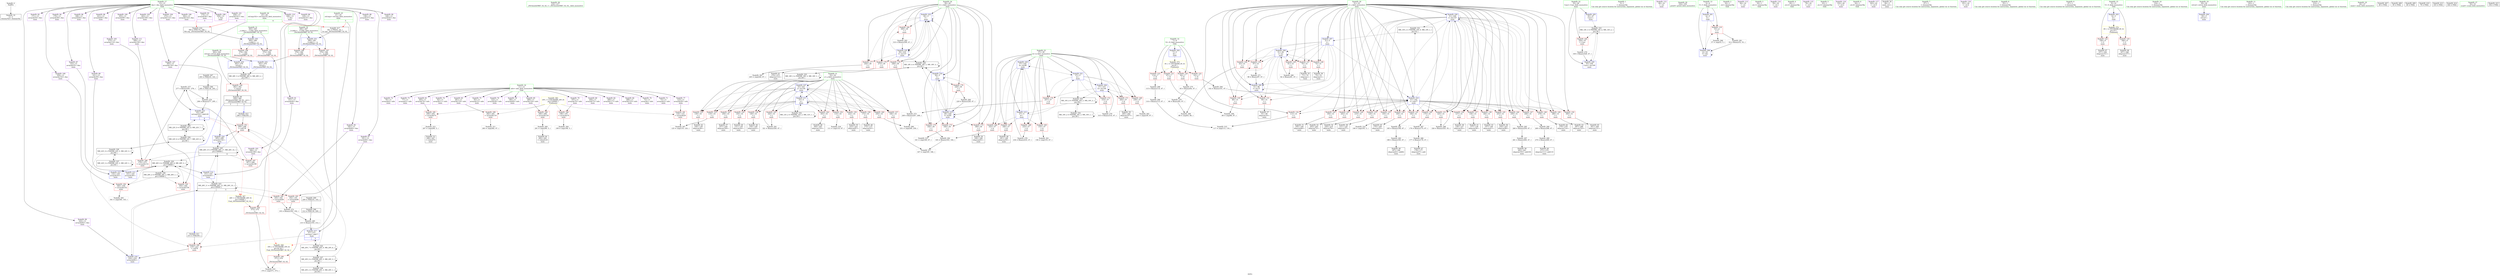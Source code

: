 digraph "SVFG" {
	label="SVFG";

	Node0x55b541e71260 [shape=record,color=grey,label="{NodeID: 0\nNullPtr}"];
	Node0x55b541e71260 -> Node0x55b541e76960[style=solid];
	Node0x55b541eaba50 [shape=record,color=grey,label="{NodeID: 277\n277 = Binary(267, 276, )\n}"];
	Node0x55b541eaba50 -> Node0x55b541eaafd0[style=solid];
	Node0x55b541e9de00 [shape=record,color=red,label="{NodeID: 194\n382\<--362\n\<--retval\n_ZSt3minIxERKT_S2_S2_\n}"];
	Node0x55b541e9de00 -> Node0x55b541e9c670[style=solid];
	Node0x55b541e9b170 [shape=record,color=purple,label="{NodeID: 111\n349\<--13\narrayidx158\<--Ans\nmain\n}"];
	Node0x55b541e9b170 -> Node0x55b541e9dd30[style=solid];
	Node0x55b541e764f0 [shape=record,color=green,label="{NodeID: 28\n216\<--217\n_ZSt3minIxERKT_S2_S2_\<--_ZSt3minIxERKT_S2_S2__field_insensitive\n}"];
	Node0x55b541eae450 [shape=record,color=grey,label="{NodeID: 305\n341 = cmp(340, 143, )\n}"];
	Node0x55b541e9f520 [shape=record,color=blue,label="{NodeID: 222\n39\<--5\nl\<--\nmain\n}"];
	Node0x55b541e9f520 -> Node0x55b541ea2e50[style=dashed];
	Node0x55b541e9f520 -> Node0x55b541ea2f20[style=dashed];
	Node0x55b541e9f520 -> Node0x55b541ea2ff0[style=dashed];
	Node0x55b541e9f520 -> Node0x55b541ea30c0[style=dashed];
	Node0x55b541e9f520 -> Node0x55b541e9f520[style=dashed];
	Node0x55b541e9f520 -> Node0x55b541e9f790[style=dashed];
	Node0x55b541e9f520 -> Node0x55b541ebd000[style=dashed];
	Node0x55b541ea0f70 [shape=record,color=red,label="{NodeID: 139\n169\<--31\n\<--i\nmain\n}"];
	Node0x55b541ea0f70 -> Node0x55b541e9a2d0[style=solid];
	Node0x55b541e9bbe0 [shape=record,color=black,label="{NodeID: 56\n254\<--253\nidxprom98\<--\nmain\n}"];
	Node0x55b541ee2340 [shape=record,color=black,label="{NodeID: 416\n360 = PHI(174, 258, )\n0th arg _ZSt3minIxERKT_S2_S2_ }"];
	Node0x55b541ee2340 -> Node0x55b541e9fba0[style=solid];
	Node0x55b541ebf300 [shape=record,color=black,label="{NodeID: 333\nMR_14V_3 = PHI(MR_14V_4, MR_14V_2, )\npts\{36 \}\n}"];
	Node0x55b541ebf300 -> Node0x55b541ea23c0[style=dashed];
	Node0x55b541ebf300 -> Node0x55b541e9fad0[style=dashed];
	Node0x55b541ea2630 [shape=record,color=red,label="{NodeID: 167\n180\<--37\n\<--k\nmain\n}"];
	Node0x55b541ea2630 -> Node0x55b541e9b560[style=solid];
	Node0x55b541e9d2a0 [shape=record,color=purple,label="{NodeID: 84\n288\<--11\narrayidx123\<--info\nmain\n}"];
	Node0x55b541e76d10 [shape=record,color=green,label="{NodeID: 1\n5\<--1\n\<--dummyObj\nCan only get source location for instruction, argument, global var or function.}"];
	Node0x55b541eabbd0 [shape=record,color=grey,label="{NodeID: 278\n234 = Binary(233, 47, )\n}"];
	Node0x55b541eabbd0 -> Node0x55b541e9f380[style=solid];
	Node0x55b541e9ded0 [shape=record,color=red,label="{NodeID: 195\n372\<--364\n\<--__a.addr\n_ZSt3minIxERKT_S2_S2_\n}"];
	Node0x55b541e9ded0 -> Node0x55b541e9e2e0[style=solid];
	Node0x55b541e9b240 [shape=record,color=purple,label="{NodeID: 112\n48\<--16\n\<--.str\nmain\n}"];
	Node0x55b541e765f0 [shape=record,color=green,label="{NodeID: 29\n334\<--335\nprintf\<--printf_field_insensitive\n}"];
	Node0x55b541eae5d0 [shape=record,color=grey,label="{NodeID: 306\n57 = cmp(53, 5, )\n}"];
	Node0x55b541e9f5f0 [shape=record,color=blue,label="{NodeID: 223\n43\<--296\nref.tmp102\<--add129\nmain\n|{|<s2>6}}"];
	Node0x55b541e9f5f0 -> Node0x55b541ea39b0[style=dashed];
	Node0x55b541e9f5f0 -> Node0x55b541ec4700[style=dashed];
	Node0x55b541e9f5f0:s2 -> Node0x55b541ecac20[style=dashed,color=red];
	Node0x55b541ea1040 [shape=record,color=red,label="{NodeID: 140\n175\<--31\n\<--i\nmain\n}"];
	Node0x55b541ea1040 -> Node0x55b541eac950[style=solid];
	Node0x55b541e9bcb0 [shape=record,color=black,label="{NodeID: 57\n257\<--256\nidxprom100\<--\nmain\n}"];
	Node0x55b541ee25e0 [shape=record,color=black,label="{NodeID: 417\n361 = PHI(41, 43, )\n1st arg _ZSt3minIxERKT_S2_S2_ }"];
	Node0x55b541ee25e0 -> Node0x55b541ea7aa0[style=solid];
	Node0x55b541ebf800 [shape=record,color=black,label="{NodeID: 334\nMR_16V_2 = PHI(MR_16V_3, MR_16V_1, )\npts\{38 \}\n}"];
	Node0x55b541ebf800 -> Node0x55b541ebcb00[style=dashed];
	Node0x55b541ebf800 -> Node0x55b541ebf800[style=dashed];
	Node0x55b541ea2700 [shape=record,color=red,label="{NodeID: 168\n233\<--37\n\<--k\nmain\n}"];
	Node0x55b541ea2700 -> Node0x55b541eabbd0[style=solid];
	Node0x55b541e9d370 [shape=record,color=purple,label="{NodeID: 85\n289\<--11\narrayidx124\<--info\nmain\n}"];
	Node0x55b541e9d370 -> Node0x55b541ea38e0[style=solid];
	Node0x55b541e74bf0 [shape=record,color=green,label="{NodeID: 2\n16\<--1\n.str\<--dummyObj\nGlob }"];
	Node0x55b541eabd50 [shape=record,color=grey,label="{NodeID: 279\n66 = Binary(65, 67, )\n}"];
	Node0x55b541eabd50 -> Node0x55b541eae8d0[style=solid];
	Node0x55b541e9dfa0 [shape=record,color=red,label="{NodeID: 196\n379\<--364\n\<--__a.addr\n_ZSt3minIxERKT_S2_S2_\n}"];
	Node0x55b541e9dfa0 -> Node0x55b541ea7c40[style=solid];
	Node0x55b541e9b310 [shape=record,color=purple,label="{NodeID: 113\n94\<--16\n\<--.str\nmain\n}"];
	Node0x55b541e766f0 [shape=record,color=green,label="{NodeID: 30\n362\<--363\nretval\<--retval_field_insensitive\n_ZSt3minIxERKT_S2_S2_\n}"];
	Node0x55b541e766f0 -> Node0x55b541e9de00[style=solid];
	Node0x55b541e766f0 -> Node0x55b541ea7b70[style=solid];
	Node0x55b541e766f0 -> Node0x55b541ea7c40[style=solid];
	Node0x55b541eae750 [shape=record,color=grey,label="{NodeID: 307\n125 = cmp(119, 124, )\n}"];
	Node0x55b541e9f6c0 [shape=record,color=blue,label="{NodeID: 224\n305\<--299\narrayidx134\<--\nmain\n}"];
	Node0x55b541e9f6c0 -> Node0x55b541ebb200[style=dashed];
	Node0x55b541ea1110 [shape=record,color=red,label="{NodeID: 141\n184\<--31\n\<--i\nmain\n}"];
	Node0x55b541ea1110 -> Node0x55b541eac1d0[style=solid];
	Node0x55b541e9bd80 [shape=record,color=black,label="{NodeID: 58\n262\<--261\nidxprom105\<--add104\nmain\n}"];
	Node0x55b541ebfd00 [shape=record,color=black,label="{NodeID: 335\nMR_18V_2 = PHI(MR_18V_3, MR_18V_1, )\npts\{40 \}\n}"];
	Node0x55b541ebfd00 -> Node0x55b541ebd000[style=dashed];
	Node0x55b541ebfd00 -> Node0x55b541ebfd00[style=dashed];
	Node0x55b541ea27d0 [shape=record,color=red,label="{NodeID: 169\n239\<--37\n\<--k\nmain\n}"];
	Node0x55b541ea27d0 -> Node0x55b541eadfd0[style=solid];
	Node0x55b541e9d440 [shape=record,color=purple,label="{NodeID: 86\n129\<--13\narrayidx33\<--Ans\nmain\n}"];
	Node0x55b541e74c80 [shape=record,color=green,label="{NodeID: 3\n18\<--1\n.str.1\<--dummyObj\nGlob }"];
	Node0x55b541eabed0 [shape=record,color=grey,label="{NodeID: 280\n82 = Binary(81, 47, )\n}"];
	Node0x55b541eabed0 -> Node0x55b541e9e9c0[style=solid];
	Node0x55b541e9e070 [shape=record,color=red,label="{NodeID: 197\n370\<--366\n\<--__b.addr\n_ZSt3minIxERKT_S2_S2_\n}"];
	Node0x55b541e9e070 -> Node0x55b541e9e210[style=solid];
	Node0x55b541e9b3e0 [shape=record,color=purple,label="{NodeID: 114\n59\<--18\n\<--.str.1\nmain\n}"];
	Node0x55b541e767c0 [shape=record,color=green,label="{NodeID: 31\n364\<--365\n__a.addr\<--__a.addr_field_insensitive\n_ZSt3minIxERKT_S2_S2_\n}"];
	Node0x55b541e767c0 -> Node0x55b541e9ded0[style=solid];
	Node0x55b541e767c0 -> Node0x55b541e9dfa0[style=solid];
	Node0x55b541e767c0 -> Node0x55b541e9fba0[style=solid];
	Node0x55b541eae8d0 [shape=record,color=grey,label="{NodeID: 308\n68 = cmp(63, 66, )\n}"];
	Node0x55b541e9f790 [shape=record,color=blue,label="{NodeID: 225\n39\<--310\nl\<--inc137\nmain\n}"];
	Node0x55b541e9f790 -> Node0x55b541ea2e50[style=dashed];
	Node0x55b541e9f790 -> Node0x55b541ea2f20[style=dashed];
	Node0x55b541e9f790 -> Node0x55b541ea2ff0[style=dashed];
	Node0x55b541e9f790 -> Node0x55b541ea30c0[style=dashed];
	Node0x55b541e9f790 -> Node0x55b541e9f520[style=dashed];
	Node0x55b541e9f790 -> Node0x55b541e9f790[style=dashed];
	Node0x55b541e9f790 -> Node0x55b541ebd000[style=dashed];
	Node0x55b541ea11e0 [shape=record,color=red,label="{NodeID: 142\n194\<--31\n\<--i\nmain\n}"];
	Node0x55b541ea11e0 -> Node0x55b541e9b7d0[style=solid];
	Node0x55b541e9be50 [shape=record,color=black,label="{NodeID: 59\n265\<--264\nidxprom107\<--\nmain\n}"];
	Node0x55b541ec0a10 [shape=record,color=black,label="{NodeID: 336\nMR_20V_2 = PHI(MR_20V_3, MR_20V_1, )\npts\{42 \}\n}"];
	Node0x55b541ec0a10 -> Node0x55b541ebd500[style=dashed];
	Node0x55b541ec0a10 -> Node0x55b541ec0a10[style=dashed];
	Node0x55b541ea28a0 [shape=record,color=red,label="{NodeID: 170\n247\<--37\n\<--k\nmain\n}"];
	Node0x55b541ea28a0 -> Node0x55b541eab450[style=solid];
	Node0x55b541e9d510 [shape=record,color=purple,label="{NodeID: 87\n132\<--13\narrayidx35\<--Ans\nmain\n}"];
	Node0x55b541e9d510 -> Node0x55b541e9ed00[style=solid];
	Node0x55b541e74d10 [shape=record,color=green,label="{NodeID: 4\n20\<--1\n.str.2\<--dummyObj\nGlob }"];
	Node0x55b541eac050 [shape=record,color=grey,label="{NodeID: 281\n54 = Binary(53, 55, )\n}"];
	Node0x55b541eac050 -> Node0x55b541e9e820[style=solid];
	Node0x55b541e9e140 [shape=record,color=red,label="{NodeID: 198\n376\<--366\n\<--__b.addr\n_ZSt3minIxERKT_S2_S2_\n}"];
	Node0x55b541e9e140 -> Node0x55b541ea7b70[style=solid];
	Node0x55b541e9b4b0 [shape=record,color=purple,label="{NodeID: 115\n78\<--18\n\<--.str.1\nmain\n}"];
	Node0x55b541e76890 [shape=record,color=green,label="{NodeID: 32\n366\<--367\n__b.addr\<--__b.addr_field_insensitive\n_ZSt3minIxERKT_S2_S2_\n}"];
	Node0x55b541e76890 -> Node0x55b541e9e070[style=solid];
	Node0x55b541e76890 -> Node0x55b541e9e140[style=solid];
	Node0x55b541e76890 -> Node0x55b541ea7aa0[style=solid];
	Node0x55b541eaea50 [shape=record,color=grey,label="{NodeID: 309\n88 = cmp(86, 87, )\n}"];
	Node0x55b541e9f860 [shape=record,color=blue,label="{NodeID: 226\n37\<--315\nk\<--inc140\nmain\n}"];
	Node0x55b541e9f860 -> Node0x55b541ea27d0[style=dashed];
	Node0x55b541e9f860 -> Node0x55b541ea28a0[style=dashed];
	Node0x55b541e9f860 -> Node0x55b541ea2970[style=dashed];
	Node0x55b541e9f860 -> Node0x55b541ea2a40[style=dashed];
	Node0x55b541e9f860 -> Node0x55b541e9f860[style=dashed];
	Node0x55b541e9f860 -> Node0x55b541ebcb00[style=dashed];
	Node0x55b541ea12b0 [shape=record,color=red,label="{NodeID: 143\n202\<--31\n\<--i\nmain\n}"];
	Node0x55b541ea12b0 -> Node0x55b541e9b8a0[style=solid];
	Node0x55b541e9bf20 [shape=record,color=black,label="{NodeID: 60\n271\<--270\nidxprom111\<--add110\nmain\n}"];
	Node0x55b541ec0b00 [shape=record,color=black,label="{NodeID: 337\nMR_22V_2 = PHI(MR_22V_3, MR_22V_1, )\npts\{44 \}\n}"];
	Node0x55b541ec0b00 -> Node0x55b541ebda00[style=dashed];
	Node0x55b541ec0b00 -> Node0x55b541ec0b00[style=dashed];
	Node0x55b541ea2970 [shape=record,color=red,label="{NodeID: 171\n264\<--37\n\<--k\nmain\n}"];
	Node0x55b541ea2970 -> Node0x55b541e9be50[style=solid];
	Node0x55b541e9d5e0 [shape=record,color=purple,label="{NodeID: 88\n138\<--13\narrayidx37\<--Ans\nmain\n}"];
	Node0x55b541e74da0 [shape=record,color=green,label="{NodeID: 5\n22\<--1\n.str.3\<--dummyObj\nGlob }"];
	Node0x55b541eac1d0 [shape=record,color=grey,label="{NodeID: 282\n185 = Binary(184, 67, )\n}"];
	Node0x55b541eac1d0 -> Node0x55b541eac350[style=solid];
	Node0x55b541e9e210 [shape=record,color=red,label="{NodeID: 199\n371\<--370\n\<--\n_ZSt3minIxERKT_S2_S2_\n}"];
	Node0x55b541e9e210 -> Node0x55b541eaebd0[style=solid];
	Node0x55b541e9fcc0 [shape=record,color=purple,label="{NodeID: 116\n332\<--20\n\<--.str.2\nmain\n}"];
	Node0x55b541e76960 [shape=record,color=black,label="{NodeID: 33\n2\<--3\ndummyVal\<--dummyVal\n}"];
	Node0x55b541eaebd0 [shape=record,color=grey,label="{NodeID: 310\n374 = cmp(371, 373, )\n}"];
	Node0x55b541e9f930 [shape=record,color=blue,label="{NodeID: 227\n33\<--321\nj\<--inc144\nmain\n}"];
	Node0x55b541e9f930 -> Node0x55b541ea1a00[style=dashed];
	Node0x55b541e9f930 -> Node0x55b541ea1ad0[style=dashed];
	Node0x55b541e9f930 -> Node0x55b541ea1ba0[style=dashed];
	Node0x55b541e9f930 -> Node0x55b541ea1c70[style=dashed];
	Node0x55b541e9f930 -> Node0x55b541ea1d40[style=dashed];
	Node0x55b541e9f930 -> Node0x55b541ea1e10[style=dashed];
	Node0x55b541e9f930 -> Node0x55b541ea1ee0[style=dashed];
	Node0x55b541e9f930 -> Node0x55b541ea1fb0[style=dashed];
	Node0x55b541e9f930 -> Node0x55b541ea2080[style=dashed];
	Node0x55b541e9f930 -> Node0x55b541ea2150[style=dashed];
	Node0x55b541e9f930 -> Node0x55b541ea2220[style=dashed];
	Node0x55b541e9f930 -> Node0x55b541ea22f0[style=dashed];
	Node0x55b541e9f930 -> Node0x55b541e9ec30[style=dashed];
	Node0x55b541e9f930 -> Node0x55b541e9f930[style=dashed];
	Node0x55b541e9f930 -> Node0x55b541ebee00[style=dashed];
	Node0x55b541ea1380 [shape=record,color=red,label="{NodeID: 144\n219\<--31\n\<--i\nmain\n}"];
	Node0x55b541ea1380 -> Node0x55b541e9ba40[style=solid];
	Node0x55b541e9bff0 [shape=record,color=black,label="{NodeID: 61\n274\<--273\nidxprom113\<--\nmain\n}"];
	Node0x55b541ec1000 [shape=record,color=black,label="{NodeID: 338\nMR_26V_2 = PHI(MR_26V_3, MR_26V_1, )\npts\{150000 \}\n}"];
	Node0x55b541ec1000 -> Node0x55b541e9dc60[style=dashed];
	Node0x55b541ec1000 -> Node0x55b541e9dd30[style=dashed];
	Node0x55b541ec1000 -> Node0x55b541ebdf00[style=dashed];
	Node0x55b541ec1000 -> Node0x55b541ec1000[style=dashed];
	Node0x55b541ea2a40 [shape=record,color=red,label="{NodeID: 172\n314\<--37\n\<--k\nmain\n}"];
	Node0x55b541ea2a40 -> Node0x55b541eab8d0[style=solid];
	Node0x55b541e9d6b0 [shape=record,color=purple,label="{NodeID: 89\n141\<--13\narrayidx39\<--Ans\nmain\n}"];
	Node0x55b541e9d6b0 -> Node0x55b541e9edd0[style=solid];
	Node0x55b541e74660 [shape=record,color=green,label="{NodeID: 6\n24\<--1\n.str.4\<--dummyObj\nGlob }"];
	Node0x55b541eac350 [shape=record,color=grey,label="{NodeID: 283\n186 = Binary(185, 67, )\n}"];
	Node0x55b541eac350 -> Node0x55b541e9b630[style=solid];
	Node0x55b541e9e2e0 [shape=record,color=red,label="{NodeID: 200\n373\<--372\n\<--\n_ZSt3minIxERKT_S2_S2_\n}"];
	Node0x55b541e9e2e0 -> Node0x55b541eaebd0[style=solid];
	Node0x55b541e9fd90 [shape=record,color=purple,label="{NodeID: 117\n343\<--22\n\<--.str.3\nmain\n}"];
	Node0x55b541e76a60 [shape=record,color=black,label="{NodeID: 34\n28\<--5\nmain_ret\<--\nmain\n}"];
	Node0x55b541eaed50 [shape=record,color=grey,label="{NodeID: 311\n283 = cmp(282, 47, )\n}"];
	Node0x55b541e9fa00 [shape=record,color=blue,label="{NodeID: 228\n31\<--326\ni\<--dec147\nmain\n}"];
	Node0x55b541e9fa00 -> Node0x55b541ea0a90[style=dashed];
	Node0x55b541e9fa00 -> Node0x55b541ea0b60[style=dashed];
	Node0x55b541e9fa00 -> Node0x55b541ea0c30[style=dashed];
	Node0x55b541e9fa00 -> Node0x55b541ea0d00[style=dashed];
	Node0x55b541e9fa00 -> Node0x55b541ea0dd0[style=dashed];
	Node0x55b541e9fa00 -> Node0x55b541ea0ea0[style=dashed];
	Node0x55b541e9fa00 -> Node0x55b541ea0f70[style=dashed];
	Node0x55b541e9fa00 -> Node0x55b541ea1040[style=dashed];
	Node0x55b541e9fa00 -> Node0x55b541ea1110[style=dashed];
	Node0x55b541e9fa00 -> Node0x55b541ea11e0[style=dashed];
	Node0x55b541e9fa00 -> Node0x55b541ea12b0[style=dashed];
	Node0x55b541e9fa00 -> Node0x55b541ea1380[style=dashed];
	Node0x55b541e9fa00 -> Node0x55b541ea1450[style=dashed];
	Node0x55b541e9fa00 -> Node0x55b541ea1520[style=dashed];
	Node0x55b541e9fa00 -> Node0x55b541ea15f0[style=dashed];
	Node0x55b541e9fa00 -> Node0x55b541ea16c0[style=dashed];
	Node0x55b541e9fa00 -> Node0x55b541ea1790[style=dashed];
	Node0x55b541e9fa00 -> Node0x55b541ea1860[style=dashed];
	Node0x55b541e9fa00 -> Node0x55b541ea1930[style=dashed];
	Node0x55b541e9fa00 -> Node0x55b541e9fa00[style=dashed];
	Node0x55b541e9fa00 -> Node0x55b541ebe900[style=dashed];
	Node0x55b541ea1450 [shape=record,color=red,label="{NodeID: 145\n253\<--31\n\<--i\nmain\n}"];
	Node0x55b541ea1450 -> Node0x55b541e9bbe0[style=solid];
	Node0x55b541e9c0c0 [shape=record,color=black,label="{NodeID: 62\n279\<--278\nidxprom116\<--\nmain\n}"];
	Node0x55b541ea2b10 [shape=record,color=red,label="{NodeID: 173\n160\<--39\n\<--l\nmain\n}"];
	Node0x55b541ea2b10 -> Node0x55b541eaf050[style=solid];
	Node0x55b541e9d780 [shape=record,color=purple,label="{NodeID: 90\n148\<--13\narrayidx42\<--Ans\nmain\n}"];
	Node0x55b541e746f0 [shape=record,color=green,label="{NodeID: 7\n47\<--1\n\<--dummyObj\nCan only get source location for instruction, argument, global var or function.}"];
	Node0x55b541eca100 [shape=record,color=yellow,style=double,label="{NodeID: 367\n26V_1 = ENCHI(MR_26V_0)\npts\{150000 \}\nFun[_ZSt3minIxERKT_S2_S2_]}"];
	Node0x55b541eca100 -> Node0x55b541e9e2e0[style=dashed];
	Node0x55b541eac4d0 [shape=record,color=grey,label="{NodeID: 284\n229 = Binary(228, 47, )\n}"];
	Node0x55b541eac4d0 -> Node0x55b541e9f2b0[style=solid];
	Node0x55b541e9e3b0 [shape=record,color=blue,label="{NodeID: 201\n4\<--5\nT\<--\nGlob }"];
	Node0x55b541e9e3b0 -> Node0x55b541e9ff30[style=dashed];
	Node0x55b541e9e3b0 -> Node0x55b541e9e820[style=dashed];
	Node0x55b541e9fe60 [shape=record,color=purple,label="{NodeID: 118\n351\<--24\n\<--.str.4\nmain\n}"];
	Node0x55b541e99cb0 [shape=record,color=black,label="{NodeID: 35\n71\<--70\nidxprom\<--\nmain\n}"];
	Node0x55b541eaeed0 [shape=record,color=grey,label="{NodeID: 312\n207 = cmp(206, 5, )\n}"];
	Node0x55b541eaeed0 -> Node0x55b541e9b970[style=solid];
	Node0x55b541e9fad0 [shape=record,color=blue,label="{NodeID: 229\n35\<--330\nCase\<--inc149\nmain\n}"];
	Node0x55b541e9fad0 -> Node0x55b541ebf300[style=dashed];
	Node0x55b541ea1520 [shape=record,color=red,label="{NodeID: 146\n259\<--31\n\<--i\nmain\n}"];
	Node0x55b541ea1520 -> Node0x55b541ead550[style=solid];
	Node0x55b541e9c190 [shape=record,color=black,label="{NodeID: 63\n287\<--286\nidxprom122\<--\nmain\n}"];
	Node0x55b541ea2be0 [shape=record,color=red,label="{NodeID: 174\n164\<--39\n\<--l\nmain\n}"];
	Node0x55b541ea2be0 -> Node0x55b541ead0d0[style=solid];
	Node0x55b541e9d850 [shape=record,color=purple,label="{NodeID: 91\n151\<--13\narrayidx44\<--Ans\nmain\n}"];
	Node0x55b541e9d850 -> Node0x55b541e9eea0[style=solid];
	Node0x55b541e74780 [shape=record,color=green,label="{NodeID: 8\n55\<--1\n\<--dummyObj\nCan only get source location for instruction, argument, global var or function.}"];
	Node0x55b541ecac20 [shape=record,color=yellow,style=double,label="{NodeID: 368\n35V_1 = ENCHI(MR_35V_0)\npts\{42 44 \}\nFun[_ZSt3minIxERKT_S2_S2_]}"];
	Node0x55b541ecac20 -> Node0x55b541e9e210[style=dashed];
	Node0x55b541eac650 [shape=record,color=grey,label="{NodeID: 285\n213 = Binary(193, 212, )\n}"];
	Node0x55b541eac650 -> Node0x55b541e9f110[style=solid];
	Node0x55b541e9e480 [shape=record,color=blue,label="{NodeID: 202\n7\<--5\nN\<--\nGlob }"];
	Node0x55b541e9e480 -> Node0x55b541ecb0b0[style=dashed];
	Node0x55b541e9ff30 [shape=record,color=red,label="{NodeID: 119\n53\<--4\n\<--T\nmain\n}"];
	Node0x55b541e9ff30 -> Node0x55b541eac050[style=solid];
	Node0x55b541e9ff30 -> Node0x55b541eae5d0[style=solid];
	Node0x55b541e99d40 [shape=record,color=black,label="{NodeID: 36\n75\<--74\nidxprom3\<--\nmain\n}"];
	Node0x55b541eaf050 [shape=record,color=grey,label="{NodeID: 313\n161 = cmp(160, 67, )\n}"];
	Node0x55b541e9fba0 [shape=record,color=blue,label="{NodeID: 230\n364\<--360\n__a.addr\<--__a\n_ZSt3minIxERKT_S2_S2_\n}"];
	Node0x55b541e9fba0 -> Node0x55b541e9ded0[style=dashed];
	Node0x55b541e9fba0 -> Node0x55b541e9dfa0[style=dashed];
	Node0x55b541ea15f0 [shape=record,color=red,label="{NodeID: 147\n268\<--31\n\<--i\nmain\n}"];
	Node0x55b541ea15f0 -> Node0x55b541eacdd0[style=solid];
	Node0x55b541e9c260 [shape=record,color=black,label="{NodeID: 64\n292\<--291\n\<--tobool125\nmain\n}"];
	Node0x55b541ea2cb0 [shape=record,color=red,label="{NodeID: 175\n189\<--39\n\<--l\nmain\n}"];
	Node0x55b541ea2cb0 -> Node0x55b541e9b700[style=solid];
	Node0x55b541e9d920 [shape=record,color=purple,label="{NodeID: 92\n171\<--13\narrayidx54\<--Ans\nmain\n}"];
	Node0x55b541e74810 [shape=record,color=green,label="{NodeID: 9\n67\<--1\n\<--dummyObj\nCan only get source location for instruction, argument, global var or function.}"];
	Node0x55b541eac7d0 [shape=record,color=grey,label="{NodeID: 286\n177 = Binary(176, 47, )\n}"];
	Node0x55b541eac7d0 -> Node0x55b541e9a470[style=solid];
	Node0x55b541e9e580 [shape=record,color=blue,label="{NodeID: 203\n9\<--5\nV\<--\nGlob }"];
	Node0x55b541e9e580 -> Node0x55b541ecb190[style=dashed];
	Node0x55b541ea0000 [shape=record,color=red,label="{NodeID: 120\n64\<--7\n\<--N\nmain\n}"];
	Node0x55b541ea0000 -> Node0x55b541eab750[style=solid];
	Node0x55b541e99dd0 [shape=record,color=black,label="{NodeID: 37\n91\<--90\nidxprom10\<--\nmain\n}"];
	Node0x55b541eaf1d0 [shape=record,color=grey,label="{NodeID: 314\n106 = cmp(105, 5, )\n}"];
	Node0x55b541ea7aa0 [shape=record,color=blue,label="{NodeID: 231\n366\<--361\n__b.addr\<--__b\n_ZSt3minIxERKT_S2_S2_\n}"];
	Node0x55b541ea7aa0 -> Node0x55b541e9e070[style=dashed];
	Node0x55b541ea7aa0 -> Node0x55b541e9e140[style=dashed];
	Node0x55b541ea16c0 [shape=record,color=red,label="{NodeID: 148\n278\<--31\n\<--i\nmain\n}"];
	Node0x55b541ea16c0 -> Node0x55b541e9c0c0[style=solid];
	Node0x55b541e9c330 [shape=record,color=black,label="{NodeID: 65\n301\<--300\nidxprom131\<--\nmain\n}"];
	Node0x55b541ea2d80 [shape=record,color=red,label="{NodeID: 176\n228\<--39\n\<--l\nmain\n}"];
	Node0x55b541ea2d80 -> Node0x55b541eac4d0[style=solid];
	Node0x55b541e9d9f0 [shape=record,color=purple,label="{NodeID: 93\n174\<--13\narrayidx56\<--Ans\nmain\n|{<s0>5}}"];
	Node0x55b541e9d9f0:s0 -> Node0x55b541ee2340[style=solid,color=red];
	Node0x55b541e71400 [shape=record,color=green,label="{NodeID: 10\n134\<--1\n\<--dummyObj\nCan only get source location for instruction, argument, global var or function.}"];
	Node0x55b541eac950 [shape=record,color=grey,label="{NodeID: 287\n176 = Binary(175, 67, )\n}"];
	Node0x55b541eac950 -> Node0x55b541eac7d0[style=solid];
	Node0x55b541e9e680 [shape=record,color=blue,label="{NodeID: 204\n29\<--5\nretval\<--\nmain\n}"];
	Node0x55b541ea00d0 [shape=record,color=red,label="{NodeID: 121\n87\<--7\n\<--N\nmain\n}"];
	Node0x55b541ea00d0 -> Node0x55b541eaea50[style=solid];
	Node0x55b541e99e60 [shape=record,color=black,label="{NodeID: 38\n121\<--120\nidxprom27\<--\nmain\n}"];
	Node0x55b541eaf350 [shape=record,color=grey,label="{NodeID: 315\n117 = cmp(113, 116, )\n}"];
	Node0x55b541ea7b70 [shape=record,color=blue,label="{NodeID: 232\n362\<--376\nretval\<--\n_ZSt3minIxERKT_S2_S2_\n}"];
	Node0x55b541ea7b70 -> Node0x55b541ec5100[style=dashed];
	Node0x55b541ea1790 [shape=record,color=red,label="{NodeID: 149\n286\<--31\n\<--i\nmain\n}"];
	Node0x55b541ea1790 -> Node0x55b541e9c190[style=solid];
	Node0x55b541e9c400 [shape=record,color=black,label="{NodeID: 66\n304\<--303\nidxprom133\<--\nmain\n}"];
	Node0x55b541ea2e50 [shape=record,color=red,label="{NodeID: 177\n244\<--39\n\<--l\nmain\n}"];
	Node0x55b541ea2e50 -> Node0x55b541eae150[style=solid];
	Node0x55b541e9dac0 [shape=record,color=purple,label="{NodeID: 94\n179\<--13\narrayidx58\<--Ans\nmain\n}"];
	Node0x55b541e71490 [shape=record,color=green,label="{NodeID: 11\n143\<--1\n\<--dummyObj\nCan only get source location for instruction, argument, global var or function.}"];
	Node0x55b541eacad0 [shape=record,color=grey,label="{NodeID: 288\n326 = Binary(325, 55, )\n}"];
	Node0x55b541eacad0 -> Node0x55b541e9fa00[style=solid];
	Node0x55b541e9e750 [shape=record,color=blue,label="{NodeID: 205\n35\<--47\nCase\<--\nmain\n}"];
	Node0x55b541e9e750 -> Node0x55b541ebf300[style=dashed];
	Node0x55b541ea01a0 [shape=record,color=red,label="{NodeID: 122\n101\<--7\n\<--N\nmain\n}"];
	Node0x55b541ea01a0 -> Node0x55b541ead3d0[style=solid];
	Node0x55b541e99ef0 [shape=record,color=black,label="{NodeID: 39\n128\<--127\nidxprom32\<--\nmain\n}"];
	Node0x55b541eaf4d0 [shape=record,color=grey,label="{NodeID: 316\n111 = cmp(110, 67, )\n}"];
	Node0x55b541ea7c40 [shape=record,color=blue,label="{NodeID: 233\n362\<--379\nretval\<--\n_ZSt3minIxERKT_S2_S2_\n}"];
	Node0x55b541ea7c40 -> Node0x55b541ec5100[style=dashed];
	Node0x55b541ea1860 [shape=record,color=red,label="{NodeID: 150\n300\<--31\n\<--i\nmain\n}"];
	Node0x55b541ea1860 -> Node0x55b541e9c330[style=solid];
	Node0x55b541e9c4d0 [shape=record,color=black,label="{NodeID: 67\n337\<--336\nidxprom151\<--\nmain\n}"];
	Node0x55b541ea2f20 [shape=record,color=red,label="{NodeID: 178\n248\<--39\n\<--l\nmain\n}"];
	Node0x55b541ea2f20 -> Node0x55b541eab450[style=solid];
	Node0x55b541e9db90 [shape=record,color=purple,label="{NodeID: 95\n182\<--13\narrayidx60\<--Ans\nmain\n}"];
	Node0x55b541e9db90 -> Node0x55b541ea3260[style=solid];
	Node0x55b541e71560 [shape=record,color=green,label="{NodeID: 12\n210\<--1\n\<--dummyObj\nCan only get source location for instruction, argument, global var or function.}"];
	Node0x55b541eacc50 [shape=record,color=grey,label="{NodeID: 289\n270 = Binary(269, 67, )\n}"];
	Node0x55b541eacc50 -> Node0x55b541e9bf20[style=solid];
	Node0x55b541e9e820 [shape=record,color=blue,label="{NodeID: 206\n4\<--54\nT\<--dec\nmain\n}"];
	Node0x55b541e9e820 -> Node0x55b541e9ff30[style=dashed];
	Node0x55b541e9e820 -> Node0x55b541e9e820[style=dashed];
	Node0x55b541ea0270 [shape=record,color=red,label="{NodeID: 123\n114\<--7\n\<--N\nmain\n}"];
	Node0x55b541ea0270 -> Node0x55b541ead9d0[style=solid];
	Node0x55b541e99f80 [shape=record,color=black,label="{NodeID: 40\n131\<--130\nidxprom34\<--\nmain\n}"];
	Node0x55b541eaf650 [shape=record,color=grey,label="{NodeID: 317\n167 = cmp(165, 166, )\n}"];
	Node0x55b541ea1930 [shape=record,color=red,label="{NodeID: 151\n325\<--31\n\<--i\nmain\n}"];
	Node0x55b541ea1930 -> Node0x55b541eacad0[style=solid];
	Node0x55b541e9c5a0 [shape=record,color=black,label="{NodeID: 68\n347\<--346\nidxprom157\<--\nmain\n}"];
	Node0x55b541ea2ff0 [shape=record,color=red,label="{NodeID: 179\n273\<--39\n\<--l\nmain\n}"];
	Node0x55b541ea2ff0 -> Node0x55b541e9bff0[style=solid];
	Node0x55b541e9a540 [shape=record,color=purple,label="{NodeID: 96\n188\<--13\narrayidx64\<--Ans\nmain\n}"];
	Node0x55b541e71630 [shape=record,color=green,label="{NodeID: 13\n4\<--6\nT\<--T_field_insensitive\nGlob }"];
	Node0x55b541e71630 -> Node0x55b541e9ff30[style=solid];
	Node0x55b541e71630 -> Node0x55b541e9e3b0[style=solid];
	Node0x55b541e71630 -> Node0x55b541e9e820[style=solid];
	Node0x55b541ecb0b0 [shape=record,color=yellow,style=double,label="{NodeID: 373\n4V_1 = ENCHI(MR_4V_0)\npts\{8 \}\nFun[main]}"];
	Node0x55b541ecb0b0 -> Node0x55b541ea0000[style=dashed];
	Node0x55b541ecb0b0 -> Node0x55b541ea00d0[style=dashed];
	Node0x55b541ecb0b0 -> Node0x55b541ea01a0[style=dashed];
	Node0x55b541ecb0b0 -> Node0x55b541ea0270[style=dashed];
	Node0x55b541eacdd0 [shape=record,color=grey,label="{NodeID: 290\n269 = Binary(268, 67, )\n}"];
	Node0x55b541eacdd0 -> Node0x55b541eacc50[style=solid];
	Node0x55b541e9e8f0 [shape=record,color=blue,label="{NodeID: 207\n31\<--5\ni\<--\nmain\n}"];
	Node0x55b541e9e8f0 -> Node0x55b541ea04e0[style=dashed];
	Node0x55b541e9e8f0 -> Node0x55b541ea05b0[style=dashed];
	Node0x55b541e9e8f0 -> Node0x55b541ea0680[style=dashed];
	Node0x55b541e9e8f0 -> Node0x55b541ea0750[style=dashed];
	Node0x55b541e9e8f0 -> Node0x55b541ea0820[style=dashed];
	Node0x55b541e9e8f0 -> Node0x55b541ea08f0[style=dashed];
	Node0x55b541e9e8f0 -> Node0x55b541ea09c0[style=dashed];
	Node0x55b541e9e8f0 -> Node0x55b541e9e9c0[style=dashed];
	Node0x55b541e9e8f0 -> Node0x55b541e9ea90[style=dashed];
	Node0x55b541e9e8f0 -> Node0x55b541e9eb60[style=dashed];
	Node0x55b541ea0340 [shape=record,color=red,label="{NodeID: 124\n336\<--9\n\<--V\nmain\n}"];
	Node0x55b541ea0340 -> Node0x55b541e9c4d0[style=solid];
	Node0x55b541e9a010 [shape=record,color=black,label="{NodeID: 41\n137\<--136\nidxprom36\<--\nmain\n}"];
	Node0x55b541ea1a00 [shape=record,color=red,label="{NodeID: 152\n110\<--33\n\<--j\nmain\n}"];
	Node0x55b541ea1a00 -> Node0x55b541eaf4d0[style=solid];
	Node0x55b541e9c670 [shape=record,color=black,label="{NodeID: 69\n359\<--382\n_ZSt3minIxERKT_S2_S2__ret\<--\n_ZSt3minIxERKT_S2_S2_\n|{<s0>5|<s1>6}}"];
	Node0x55b541e9c670:s0 -> Node0x55b541ee1de0[style=solid,color=blue];
	Node0x55b541e9c670:s1 -> Node0x55b541ee1fd0[style=solid,color=blue];
	Node0x55b541ea30c0 [shape=record,color=red,label="{NodeID: 180\n309\<--39\n\<--l\nmain\n}"];
	Node0x55b541ea30c0 -> Node0x55b541ead250[style=solid];
	Node0x55b541e9a610 [shape=record,color=purple,label="{NodeID: 97\n191\<--13\narrayidx66\<--Ans\nmain\n}"];
	Node0x55b541e9a610 -> Node0x55b541ea3330[style=solid];
	Node0x55b541e75420 [shape=record,color=green,label="{NodeID: 14\n7\<--8\nN\<--N_field_insensitive\nGlob }"];
	Node0x55b541e75420 -> Node0x55b541ea0000[style=solid];
	Node0x55b541e75420 -> Node0x55b541ea00d0[style=solid];
	Node0x55b541e75420 -> Node0x55b541ea01a0[style=solid];
	Node0x55b541e75420 -> Node0x55b541ea0270[style=solid];
	Node0x55b541e75420 -> Node0x55b541e9e480[style=solid];
	Node0x55b541ecb190 [shape=record,color=yellow,style=double,label="{NodeID: 374\n6V_1 = ENCHI(MR_6V_0)\npts\{10 \}\nFun[main]}"];
	Node0x55b541ecb190 -> Node0x55b541ea0340[style=dashed];
	Node0x55b541ecb190 -> Node0x55b541ea0410[style=dashed];
	Node0x55b541eacf50 [shape=record,color=grey,label="{NodeID: 291\n321 = Binary(320, 47, )\n}"];
	Node0x55b541eacf50 -> Node0x55b541e9f930[style=solid];
	Node0x55b541e9e9c0 [shape=record,color=blue,label="{NodeID: 208\n31\<--82\ni\<--inc\nmain\n}"];
	Node0x55b541e9e9c0 -> Node0x55b541ea04e0[style=dashed];
	Node0x55b541e9e9c0 -> Node0x55b541ea05b0[style=dashed];
	Node0x55b541e9e9c0 -> Node0x55b541ea0680[style=dashed];
	Node0x55b541e9e9c0 -> Node0x55b541ea0750[style=dashed];
	Node0x55b541e9e9c0 -> Node0x55b541ea0820[style=dashed];
	Node0x55b541e9e9c0 -> Node0x55b541ea08f0[style=dashed];
	Node0x55b541e9e9c0 -> Node0x55b541ea09c0[style=dashed];
	Node0x55b541e9e9c0 -> Node0x55b541e9e9c0[style=dashed];
	Node0x55b541e9e9c0 -> Node0x55b541e9ea90[style=dashed];
	Node0x55b541e9e9c0 -> Node0x55b541e9eb60[style=dashed];
	Node0x55b541ea0410 [shape=record,color=red,label="{NodeID: 125\n346\<--9\n\<--V\nmain\n}"];
	Node0x55b541ea0410 -> Node0x55b541e9c5a0[style=solid];
	Node0x55b541e9a0a0 [shape=record,color=black,label="{NodeID: 42\n140\<--139\nidxprom38\<--\nmain\n}"];
	Node0x55b541ea1ad0 [shape=record,color=red,label="{NodeID: 153\n119\<--33\n\<--j\nmain\n}"];
	Node0x55b541ea1ad0 -> Node0x55b541eae750[style=solid];
	Node0x55b541e9c740 [shape=record,color=purple,label="{NodeID: 70\n72\<--11\narrayidx\<--info\nmain\n}"];
	Node0x55b541ea3190 [shape=record,color=red,label="{NodeID: 181\n124\<--123\n\<--arrayidx29\nmain\n}"];
	Node0x55b541ea3190 -> Node0x55b541eae750[style=solid];
	Node0x55b541e9a6e0 [shape=record,color=purple,label="{NodeID: 98\n221\<--13\narrayidx80\<--Ans\nmain\n}"];
	Node0x55b541e754f0 [shape=record,color=green,label="{NodeID: 15\n9\<--10\nV\<--V_field_insensitive\nGlob }"];
	Node0x55b541e754f0 -> Node0x55b541ea0340[style=solid];
	Node0x55b541e754f0 -> Node0x55b541ea0410[style=solid];
	Node0x55b541e754f0 -> Node0x55b541e9e580[style=solid];
	Node0x55b541ead0d0 [shape=record,color=grey,label="{NodeID: 292\n165 = Binary(163, 164, )\n}"];
	Node0x55b541ead0d0 -> Node0x55b541eaf650[style=solid];
	Node0x55b541e9ea90 [shape=record,color=blue,label="{NodeID: 209\n31\<--98\ni\<--inc15\nmain\n}"];
	Node0x55b541e9ea90 -> Node0x55b541ea0820[style=dashed];
	Node0x55b541e9ea90 -> Node0x55b541ea08f0[style=dashed];
	Node0x55b541e9ea90 -> Node0x55b541ea09c0[style=dashed];
	Node0x55b541e9ea90 -> Node0x55b541e9ea90[style=dashed];
	Node0x55b541e9ea90 -> Node0x55b541e9eb60[style=dashed];
	Node0x55b541ea04e0 [shape=record,color=red,label="{NodeID: 126\n63\<--31\n\<--i\nmain\n}"];
	Node0x55b541ea04e0 -> Node0x55b541eae8d0[style=solid];
	Node0x55b541e9a130 [shape=record,color=black,label="{NodeID: 43\n147\<--146\nidxprom41\<--\nmain\n}"];
	Node0x55b541ebb200 [shape=record,color=black,label="{NodeID: 320\nMR_26V_15 = PHI(MR_26V_17, MR_26V_14, )\npts\{150000 \}\n|{|<s6>6}}"];
	Node0x55b541ebb200 -> Node0x55b541ea3670[style=dashed];
	Node0x55b541ebb200 -> Node0x55b541ea3740[style=dashed];
	Node0x55b541ebb200 -> Node0x55b541ea39b0[style=dashed];
	Node0x55b541ebb200 -> Node0x55b541e9f6c0[style=dashed];
	Node0x55b541ebb200 -> Node0x55b541ebb200[style=dashed];
	Node0x55b541ebb200 -> Node0x55b541ebdf00[style=dashed];
	Node0x55b541ebb200:s6 -> Node0x55b541eca100[style=dashed,color=red];
	Node0x55b541ea1ba0 [shape=record,color=red,label="{NodeID: 154\n130\<--33\n\<--j\nmain\n}"];
	Node0x55b541ea1ba0 -> Node0x55b541e99f80[style=solid];
	Node0x55b541e9c810 [shape=record,color=purple,label="{NodeID: 71\n73\<--11\narrayidx2\<--info\nmain\n}"];
	Node0x55b541ea3260 [shape=record,color=red,label="{NodeID: 182\n183\<--182\n\<--arrayidx60\nmain\n}"];
	Node0x55b541ea3260 -> Node0x55b541eab2d0[style=solid];
	Node0x55b541e9a7b0 [shape=record,color=purple,label="{NodeID: 99\n224\<--13\narrayidx82\<--Ans\nmain\n}"];
	Node0x55b541e9a7b0 -> Node0x55b541e9f1e0[style=solid];
	Node0x55b541e755f0 [shape=record,color=green,label="{NodeID: 16\n11\<--12\ninfo\<--info_field_insensitive\nGlob }"];
	Node0x55b541e755f0 -> Node0x55b541e9c740[style=solid];
	Node0x55b541e755f0 -> Node0x55b541e9c810[style=solid];
	Node0x55b541e755f0 -> Node0x55b541e9c8e0[style=solid];
	Node0x55b541e755f0 -> Node0x55b541e9c9b0[style=solid];
	Node0x55b541e755f0 -> Node0x55b541e9ca80[style=solid];
	Node0x55b541e755f0 -> Node0x55b541e9cb50[style=solid];
	Node0x55b541e755f0 -> Node0x55b541e9cc20[style=solid];
	Node0x55b541e755f0 -> Node0x55b541e9ccf0[style=solid];
	Node0x55b541e755f0 -> Node0x55b541e9cdc0[style=solid];
	Node0x55b541e755f0 -> Node0x55b541e9ce90[style=solid];
	Node0x55b541e755f0 -> Node0x55b541e9cf60[style=solid];
	Node0x55b541e755f0 -> Node0x55b541e9d030[style=solid];
	Node0x55b541e755f0 -> Node0x55b541e9d100[style=solid];
	Node0x55b541e755f0 -> Node0x55b541e9d1d0[style=solid];
	Node0x55b541e755f0 -> Node0x55b541e9d2a0[style=solid];
	Node0x55b541e755f0 -> Node0x55b541e9d370[style=solid];
	Node0x55b541ead250 [shape=record,color=grey,label="{NodeID: 293\n310 = Binary(309, 47, )\n}"];
	Node0x55b541ead250 -> Node0x55b541e9f790[style=solid];
	Node0x55b541e9eb60 [shape=record,color=blue,label="{NodeID: 210\n31\<--102\ni\<--sub17\nmain\n}"];
	Node0x55b541e9eb60 -> Node0x55b541ea0a90[style=dashed];
	Node0x55b541e9eb60 -> Node0x55b541ea0b60[style=dashed];
	Node0x55b541e9eb60 -> Node0x55b541ea0c30[style=dashed];
	Node0x55b541e9eb60 -> Node0x55b541ea0d00[style=dashed];
	Node0x55b541e9eb60 -> Node0x55b541ea0dd0[style=dashed];
	Node0x55b541e9eb60 -> Node0x55b541ea0ea0[style=dashed];
	Node0x55b541e9eb60 -> Node0x55b541ea0f70[style=dashed];
	Node0x55b541e9eb60 -> Node0x55b541ea1040[style=dashed];
	Node0x55b541e9eb60 -> Node0x55b541ea1110[style=dashed];
	Node0x55b541e9eb60 -> Node0x55b541ea11e0[style=dashed];
	Node0x55b541e9eb60 -> Node0x55b541ea12b0[style=dashed];
	Node0x55b541e9eb60 -> Node0x55b541ea1380[style=dashed];
	Node0x55b541e9eb60 -> Node0x55b541ea1450[style=dashed];
	Node0x55b541e9eb60 -> Node0x55b541ea1520[style=dashed];
	Node0x55b541e9eb60 -> Node0x55b541ea15f0[style=dashed];
	Node0x55b541e9eb60 -> Node0x55b541ea16c0[style=dashed];
	Node0x55b541e9eb60 -> Node0x55b541ea1790[style=dashed];
	Node0x55b541e9eb60 -> Node0x55b541ea1860[style=dashed];
	Node0x55b541e9eb60 -> Node0x55b541ea1930[style=dashed];
	Node0x55b541e9eb60 -> Node0x55b541e9fa00[style=dashed];
	Node0x55b541e9eb60 -> Node0x55b541ebe900[style=dashed];
	Node0x55b541ea05b0 [shape=record,color=red,label="{NodeID: 127\n70\<--31\n\<--i\nmain\n}"];
	Node0x55b541ea05b0 -> Node0x55b541e99cb0[style=solid];
	Node0x55b541e9a200 [shape=record,color=black,label="{NodeID: 44\n150\<--149\nidxprom43\<--\nmain\n}"];
	Node0x55b541ea1c70 [shape=record,color=red,label="{NodeID: 155\n139\<--33\n\<--j\nmain\n}"];
	Node0x55b541ea1c70 -> Node0x55b541e9a0a0[style=solid];
	Node0x55b541e9c8e0 [shape=record,color=purple,label="{NodeID: 72\n76\<--11\narrayidx4\<--info\nmain\n}"];
	Node0x55b541ec4700 [shape=record,color=black,label="{NodeID: 349\nMR_22V_9 = PHI(MR_22V_8, MR_22V_7, )\npts\{44 \}\n}"];
	Node0x55b541ec4700 -> Node0x55b541e9f5f0[style=dashed];
	Node0x55b541ec4700 -> Node0x55b541ec4700[style=dashed];
	Node0x55b541ec4700 -> Node0x55b541ec7900[style=dashed];
	Node0x55b541b4cd30 [shape=record,color=black,label="{NodeID: 266\n295 = PHI(134, 293, )\n}"];
	Node0x55b541b4cd30 -> Node0x55b541eaafd0[style=solid];
	Node0x55b541ea3330 [shape=record,color=red,label="{NodeID: 183\n192\<--191\n\<--arrayidx66\nmain\n}"];
	Node0x55b541ea3330 -> Node0x55b541eab2d0[style=solid];
	Node0x55b541e9a880 [shape=record,color=purple,label="{NodeID: 100\n255\<--13\narrayidx99\<--Ans\nmain\n}"];
	Node0x55b541e756f0 [shape=record,color=green,label="{NodeID: 17\n13\<--15\nAns\<--Ans_field_insensitive\nGlob }"];
	Node0x55b541e756f0 -> Node0x55b541e9d440[style=solid];
	Node0x55b541e756f0 -> Node0x55b541e9d510[style=solid];
	Node0x55b541e756f0 -> Node0x55b541e9d5e0[style=solid];
	Node0x55b541e756f0 -> Node0x55b541e9d6b0[style=solid];
	Node0x55b541e756f0 -> Node0x55b541e9d780[style=solid];
	Node0x55b541e756f0 -> Node0x55b541e9d850[style=solid];
	Node0x55b541e756f0 -> Node0x55b541e9d920[style=solid];
	Node0x55b541e756f0 -> Node0x55b541e9d9f0[style=solid];
	Node0x55b541e756f0 -> Node0x55b541e9dac0[style=solid];
	Node0x55b541e756f0 -> Node0x55b541e9db90[style=solid];
	Node0x55b541e756f0 -> Node0x55b541e9a540[style=solid];
	Node0x55b541e756f0 -> Node0x55b541e9a610[style=solid];
	Node0x55b541e756f0 -> Node0x55b541e9a6e0[style=solid];
	Node0x55b541e756f0 -> Node0x55b541e9a7b0[style=solid];
	Node0x55b541e756f0 -> Node0x55b541e9a880[style=solid];
	Node0x55b541e756f0 -> Node0x55b541e9a950[style=solid];
	Node0x55b541e756f0 -> Node0x55b541e9aa20[style=solid];
	Node0x55b541e756f0 -> Node0x55b541e9aaf0[style=solid];
	Node0x55b541e756f0 -> Node0x55b541e9abc0[style=solid];
	Node0x55b541e756f0 -> Node0x55b541e9ac90[style=solid];
	Node0x55b541e756f0 -> Node0x55b541e9ad60[style=solid];
	Node0x55b541e756f0 -> Node0x55b541e9ae30[style=solid];
	Node0x55b541e756f0 -> Node0x55b541e9af00[style=solid];
	Node0x55b541e756f0 -> Node0x55b541e9afd0[style=solid];
	Node0x55b541e756f0 -> Node0x55b541e9b0a0[style=solid];
	Node0x55b541e756f0 -> Node0x55b541e9b170[style=solid];
	Node0x55b541ead3d0 [shape=record,color=grey,label="{NodeID: 294\n102 = Binary(101, 47, )\n}"];
	Node0x55b541ead3d0 -> Node0x55b541e9eb60[style=solid];
	Node0x55b541e9ec30 [shape=record,color=blue,label="{NodeID: 211\n33\<--5\nj\<--\nmain\n}"];
	Node0x55b541e9ec30 -> Node0x55b541ea1a00[style=dashed];
	Node0x55b541e9ec30 -> Node0x55b541ea1ad0[style=dashed];
	Node0x55b541e9ec30 -> Node0x55b541ea1ba0[style=dashed];
	Node0x55b541e9ec30 -> Node0x55b541ea1c70[style=dashed];
	Node0x55b541e9ec30 -> Node0x55b541ea1d40[style=dashed];
	Node0x55b541e9ec30 -> Node0x55b541ea1e10[style=dashed];
	Node0x55b541e9ec30 -> Node0x55b541ea1ee0[style=dashed];
	Node0x55b541e9ec30 -> Node0x55b541ea1fb0[style=dashed];
	Node0x55b541e9ec30 -> Node0x55b541ea2080[style=dashed];
	Node0x55b541e9ec30 -> Node0x55b541ea2150[style=dashed];
	Node0x55b541e9ec30 -> Node0x55b541ea2220[style=dashed];
	Node0x55b541e9ec30 -> Node0x55b541ea22f0[style=dashed];
	Node0x55b541e9ec30 -> Node0x55b541e9ec30[style=dashed];
	Node0x55b541e9ec30 -> Node0x55b541e9f930[style=dashed];
	Node0x55b541e9ec30 -> Node0x55b541ebee00[style=dashed];
	Node0x55b541ea0680 [shape=record,color=red,label="{NodeID: 128\n74\<--31\n\<--i\nmain\n}"];
	Node0x55b541ea0680 -> Node0x55b541e99d40[style=solid];
	Node0x55b541e9a2d0 [shape=record,color=black,label="{NodeID: 45\n170\<--169\nidxprom53\<--\nmain\n}"];
	Node0x55b541ebbc00 [shape=record,color=black,label="{NodeID: 322\nMR_20V_7 = PHI(MR_20V_9, MR_20V_6, )\npts\{42 \}\n}"];
	Node0x55b541ebbc00 -> Node0x55b541ea39b0[style=dashed];
	Node0x55b541ebbc00 -> Node0x55b541e9f110[style=dashed];
	Node0x55b541ebbc00 -> Node0x55b541ebbc00[style=dashed];
	Node0x55b541ebbc00 -> Node0x55b541ebd500[style=dashed];
	Node0x55b541ea1d40 [shape=record,color=red,label="{NodeID: 156\n149\<--33\n\<--j\nmain\n}"];
	Node0x55b541ea1d40 -> Node0x55b541e9a200[style=solid];
	Node0x55b541e9c9b0 [shape=record,color=purple,label="{NodeID: 73\n77\<--11\narrayidx5\<--info\nmain\n}"];
	Node0x55b541ea9ef0 [shape=record,color=black,label="{NodeID: 267\n293 = PHI(210, 143, )\n}"];
	Node0x55b541ea9ef0 -> Node0x55b541b4cd30[style=solid];
	Node0x55b541ea3400 [shape=record,color=red,label="{NodeID: 184\n198\<--197\n\<--arrayidx70\nmain\n}"];
	Node0x55b541ea3400 -> Node0x55b541eae2d0[style=solid];
	Node0x55b541e9a950 [shape=record,color=purple,label="{NodeID: 101\n258\<--13\narrayidx101\<--Ans\nmain\n|{<s0>6}}"];
	Node0x55b541e9a950:s0 -> Node0x55b541ee2340[style=solid,color=red];
	Node0x55b541e757f0 [shape=record,color=green,label="{NodeID: 18\n26\<--27\nmain\<--main_field_insensitive\n}"];
	Node0x55b541ead550 [shape=record,color=grey,label="{NodeID: 295\n260 = Binary(259, 67, )\n}"];
	Node0x55b541ead550 -> Node0x55b541ead850[style=solid];
	Node0x55b541e9ed00 [shape=record,color=blue,label="{NodeID: 212\n132\<--134\narrayidx35\<--\nmain\n}"];
	Node0x55b541e9ed00 -> Node0x55b541ebdf00[style=dashed];
	Node0x55b541ea0750 [shape=record,color=red,label="{NodeID: 129\n81\<--31\n\<--i\nmain\n}"];
	Node0x55b541ea0750 -> Node0x55b541eabed0[style=solid];
	Node0x55b541e9a3a0 [shape=record,color=black,label="{NodeID: 46\n173\<--172\nidxprom55\<--\nmain\n}"];
	Node0x55b541ebc100 [shape=record,color=black,label="{NodeID: 323\nMR_26V_11 = PHI(MR_26V_13, MR_26V_10, )\npts\{150000 \}\n|{|<s7>5}}"];
	Node0x55b541ebc100 -> Node0x55b541ea3260[style=dashed];
	Node0x55b541ebc100 -> Node0x55b541ea3330[style=dashed];
	Node0x55b541ebc100 -> Node0x55b541ea35a0[style=dashed];
	Node0x55b541ebc100 -> Node0x55b541e9f1e0[style=dashed];
	Node0x55b541ebc100 -> Node0x55b541ebb200[style=dashed];
	Node0x55b541ebc100 -> Node0x55b541ebc100[style=dashed];
	Node0x55b541ebc100 -> Node0x55b541ebdf00[style=dashed];
	Node0x55b541ebc100:s7 -> Node0x55b541eca100[style=dashed,color=red];
	Node0x55b541ea1e10 [shape=record,color=red,label="{NodeID: 157\n166\<--33\n\<--j\nmain\n}"];
	Node0x55b541ea1e10 -> Node0x55b541eaf650[style=solid];
	Node0x55b541e9ca80 [shape=record,color=purple,label="{NodeID: 74\n92\<--11\narrayidx11\<--info\nmain\n}"];
	Node0x55b541ec5100 [shape=record,color=black,label="{NodeID: 351\nMR_28V_3 = PHI(MR_28V_4, MR_28V_2, )\npts\{363 \}\n}"];
	Node0x55b541ec5100 -> Node0x55b541e9de00[style=dashed];
	Node0x55b541eaa490 [shape=record,color=black,label="{NodeID: 268\n212 = PHI(134, 209, )\n}"];
	Node0x55b541eaa490 -> Node0x55b541eac650[style=solid];
	Node0x55b541ea34d0 [shape=record,color=red,label="{NodeID: 185\n206\<--205\n\<--arrayidx74\nmain\n}"];
	Node0x55b541ea34d0 -> Node0x55b541eaeed0[style=solid];
	Node0x55b541e9aa20 [shape=record,color=purple,label="{NodeID: 102\n263\<--13\narrayidx106\<--Ans\nmain\n}"];
	Node0x55b541e758f0 [shape=record,color=green,label="{NodeID: 19\n29\<--30\nretval\<--retval_field_insensitive\nmain\n}"];
	Node0x55b541e758f0 -> Node0x55b541e9e680[style=solid];
	Node0x55b541ead6d0 [shape=record,color=grey,label="{NodeID: 296\n116 = Binary(115, 67, )\n}"];
	Node0x55b541ead6d0 -> Node0x55b541eaf350[style=solid];
	Node0x55b541e9edd0 [shape=record,color=blue,label="{NodeID: 213\n141\<--143\narrayidx39\<--\nmain\n}"];
	Node0x55b541e9edd0 -> Node0x55b541ebdf00[style=dashed];
	Node0x55b541ea0820 [shape=record,color=red,label="{NodeID: 130\n86\<--31\n\<--i\nmain\n}"];
	Node0x55b541ea0820 -> Node0x55b541eaea50[style=solid];
	Node0x55b541e9a470 [shape=record,color=black,label="{NodeID: 47\n178\<--177\nidxprom57\<--add\nmain\n}"];
	Node0x55b541ee19e0 [shape=record,color=black,label="{NodeID: 407\n49 = PHI()\n}"];
	Node0x55b541ea1ee0 [shape=record,color=red,label="{NodeID: 158\n172\<--33\n\<--j\nmain\n}"];
	Node0x55b541ea1ee0 -> Node0x55b541e9a3a0[style=solid];
	Node0x55b541e9cb50 [shape=record,color=purple,label="{NodeID: 75\n93\<--11\narrayidx12\<--info\nmain\n}"];
	Node0x55b541eaaa30 [shape=record,color=black,label="{NodeID: 269\n209 = PHI(210, 143, )\n}"];
	Node0x55b541eaaa30 -> Node0x55b541eaa490[style=solid];
	Node0x55b541ea35a0 [shape=record,color=red,label="{NodeID: 186\n218\<--215\n\<--call78\nmain\n}"];
	Node0x55b541ea35a0 -> Node0x55b541e9f1e0[style=solid];
	Node0x55b541e9aaf0 [shape=record,color=purple,label="{NodeID: 103\n266\<--13\narrayidx108\<--Ans\nmain\n}"];
	Node0x55b541e9aaf0 -> Node0x55b541ea3670[style=solid];
	Node0x55b541e75e40 [shape=record,color=green,label="{NodeID: 20\n31\<--32\ni\<--i_field_insensitive\nmain\n}"];
	Node0x55b541e75e40 -> Node0x55b541ea04e0[style=solid];
	Node0x55b541e75e40 -> Node0x55b541ea05b0[style=solid];
	Node0x55b541e75e40 -> Node0x55b541ea0680[style=solid];
	Node0x55b541e75e40 -> Node0x55b541ea0750[style=solid];
	Node0x55b541e75e40 -> Node0x55b541ea0820[style=solid];
	Node0x55b541e75e40 -> Node0x55b541ea08f0[style=solid];
	Node0x55b541e75e40 -> Node0x55b541ea09c0[style=solid];
	Node0x55b541e75e40 -> Node0x55b541ea0a90[style=solid];
	Node0x55b541e75e40 -> Node0x55b541ea0b60[style=solid];
	Node0x55b541e75e40 -> Node0x55b541ea0c30[style=solid];
	Node0x55b541e75e40 -> Node0x55b541ea0d00[style=solid];
	Node0x55b541e75e40 -> Node0x55b541ea0dd0[style=solid];
	Node0x55b541e75e40 -> Node0x55b541ea0ea0[style=solid];
	Node0x55b541e75e40 -> Node0x55b541ea0f70[style=solid];
	Node0x55b541e75e40 -> Node0x55b541ea1040[style=solid];
	Node0x55b541e75e40 -> Node0x55b541ea1110[style=solid];
	Node0x55b541e75e40 -> Node0x55b541ea11e0[style=solid];
	Node0x55b541e75e40 -> Node0x55b541ea12b0[style=solid];
	Node0x55b541e75e40 -> Node0x55b541ea1380[style=solid];
	Node0x55b541e75e40 -> Node0x55b541ea1450[style=solid];
	Node0x55b541e75e40 -> Node0x55b541ea1520[style=solid];
	Node0x55b541e75e40 -> Node0x55b541ea15f0[style=solid];
	Node0x55b541e75e40 -> Node0x55b541ea16c0[style=solid];
	Node0x55b541e75e40 -> Node0x55b541ea1790[style=solid];
	Node0x55b541e75e40 -> Node0x55b541ea1860[style=solid];
	Node0x55b541e75e40 -> Node0x55b541ea1930[style=solid];
	Node0x55b541e75e40 -> Node0x55b541e9e8f0[style=solid];
	Node0x55b541e75e40 -> Node0x55b541e9e9c0[style=solid];
	Node0x55b541e75e40 -> Node0x55b541e9ea90[style=solid];
	Node0x55b541e75e40 -> Node0x55b541e9eb60[style=solid];
	Node0x55b541e75e40 -> Node0x55b541e9fa00[style=solid];
	Node0x55b541ead850 [shape=record,color=grey,label="{NodeID: 297\n261 = Binary(260, 47, )\n}"];
	Node0x55b541ead850 -> Node0x55b541e9bd80[style=solid];
	Node0x55b541e9eea0 [shape=record,color=blue,label="{NodeID: 214\n151\<--143\narrayidx44\<--\nmain\n}"];
	Node0x55b541e9eea0 -> Node0x55b541ebb200[style=dashed];
	Node0x55b541e9eea0 -> Node0x55b541ebc100[style=dashed];
	Node0x55b541e9eea0 -> Node0x55b541ebdf00[style=dashed];
	Node0x55b541ea08f0 [shape=record,color=red,label="{NodeID: 131\n90\<--31\n\<--i\nmain\n}"];
	Node0x55b541ea08f0 -> Node0x55b541e99dd0[style=solid];
	Node0x55b541e9b560 [shape=record,color=black,label="{NodeID: 48\n181\<--180\nidxprom59\<--\nmain\n}"];
	Node0x55b541ee1ae0 [shape=record,color=black,label="{NodeID: 408\n95 = PHI()\n}"];
	Node0x55b541ebcb00 [shape=record,color=black,label="{NodeID: 325\nMR_16V_4 = PHI(MR_16V_5, MR_16V_3, )\npts\{38 \}\n}"];
	Node0x55b541ebcb00 -> Node0x55b541e9ef70[style=dashed];
	Node0x55b541ebcb00 -> Node0x55b541ebcb00[style=dashed];
	Node0x55b541ebcb00 -> Node0x55b541ebf800[style=dashed];
	Node0x55b541ea1fb0 [shape=record,color=red,label="{NodeID: 159\n222\<--33\n\<--j\nmain\n}"];
	Node0x55b541ea1fb0 -> Node0x55b541e9bb10[style=solid];
	Node0x55b541e9cc20 [shape=record,color=purple,label="{NodeID: 76\n122\<--11\narrayidx28\<--info\nmain\n}"];
	Node0x55b541eaafd0 [shape=record,color=grey,label="{NodeID: 270\n296 = Binary(277, 295, )\n}"];
	Node0x55b541eaafd0 -> Node0x55b541e9f5f0[style=solid];
	Node0x55b541ea3670 [shape=record,color=red,label="{NodeID: 187\n267\<--266\n\<--arrayidx108\nmain\n}"];
	Node0x55b541ea3670 -> Node0x55b541eaba50[style=solid];
	Node0x55b541e9abc0 [shape=record,color=purple,label="{NodeID: 104\n272\<--13\narrayidx112\<--Ans\nmain\n}"];
	Node0x55b541e75f10 [shape=record,color=green,label="{NodeID: 21\n33\<--34\nj\<--j_field_insensitive\nmain\n}"];
	Node0x55b541e75f10 -> Node0x55b541ea1a00[style=solid];
	Node0x55b541e75f10 -> Node0x55b541ea1ad0[style=solid];
	Node0x55b541e75f10 -> Node0x55b541ea1ba0[style=solid];
	Node0x55b541e75f10 -> Node0x55b541ea1c70[style=solid];
	Node0x55b541e75f10 -> Node0x55b541ea1d40[style=solid];
	Node0x55b541e75f10 -> Node0x55b541ea1e10[style=solid];
	Node0x55b541e75f10 -> Node0x55b541ea1ee0[style=solid];
	Node0x55b541e75f10 -> Node0x55b541ea1fb0[style=solid];
	Node0x55b541e75f10 -> Node0x55b541ea2080[style=solid];
	Node0x55b541e75f10 -> Node0x55b541ea2150[style=solid];
	Node0x55b541e75f10 -> Node0x55b541ea2220[style=solid];
	Node0x55b541e75f10 -> Node0x55b541ea22f0[style=solid];
	Node0x55b541e75f10 -> Node0x55b541e9ec30[style=solid];
	Node0x55b541e75f10 -> Node0x55b541e9f930[style=solid];
	Node0x55b541ead9d0 [shape=record,color=grey,label="{NodeID: 298\n115 = Binary(114, 47, )\n}"];
	Node0x55b541ead9d0 -> Node0x55b541ead6d0[style=solid];
	Node0x55b541e9ef70 [shape=record,color=blue,label="{NodeID: 215\n37\<--5\nk\<--\nmain\n}"];
	Node0x55b541e9ef70 -> Node0x55b541ea2490[style=dashed];
	Node0x55b541e9ef70 -> Node0x55b541ea2560[style=dashed];
	Node0x55b541e9ef70 -> Node0x55b541ea2630[style=dashed];
	Node0x55b541e9ef70 -> Node0x55b541ea2700[style=dashed];
	Node0x55b541e9ef70 -> Node0x55b541e9f380[style=dashed];
	Node0x55b541e9ef70 -> Node0x55b541e9f450[style=dashed];
	Node0x55b541ea09c0 [shape=record,color=red,label="{NodeID: 132\n97\<--31\n\<--i\nmain\n}"];
	Node0x55b541ea09c0 -> Node0x55b541eab150[style=solid];
	Node0x55b541e9b630 [shape=record,color=black,label="{NodeID: 49\n187\<--186\nidxprom63\<--add62\nmain\n}"];
	Node0x55b541ee1be0 [shape=record,color=black,label="{NodeID: 409\n60 = PHI()\n}"];
	Node0x55b541ebd000 [shape=record,color=black,label="{NodeID: 326\nMR_18V_4 = PHI(MR_18V_5, MR_18V_3, )\npts\{40 \}\n}"];
	Node0x55b541ebd000 -> Node0x55b541e9f040[style=dashed];
	Node0x55b541ebd000 -> Node0x55b541e9f520[style=dashed];
	Node0x55b541ebd000 -> Node0x55b541ebd000[style=dashed];
	Node0x55b541ebd000 -> Node0x55b541ebfd00[style=dashed];
	Node0x55b541ea2080 [shape=record,color=red,label="{NodeID: 160\n250\<--33\n\<--j\nmain\n}"];
	Node0x55b541ea2080 -> Node0x55b541eadb50[style=solid];
	Node0x55b541e9ccf0 [shape=record,color=purple,label="{NodeID: 77\n123\<--11\narrayidx29\<--info\nmain\n}"];
	Node0x55b541e9ccf0 -> Node0x55b541ea3190[style=solid];
	Node0x55b541eab150 [shape=record,color=grey,label="{NodeID: 271\n98 = Binary(97, 47, )\n}"];
	Node0x55b541eab150 -> Node0x55b541e9ea90[style=solid];
	Node0x55b541ea3740 [shape=record,color=red,label="{NodeID: 188\n276\<--275\n\<--arrayidx114\nmain\n}"];
	Node0x55b541ea3740 -> Node0x55b541eaba50[style=solid];
	Node0x55b541e9ac90 [shape=record,color=purple,label="{NodeID: 105\n275\<--13\narrayidx114\<--Ans\nmain\n}"];
	Node0x55b541e9ac90 -> Node0x55b541ea3740[style=solid];
	Node0x55b541e75fe0 [shape=record,color=green,label="{NodeID: 22\n35\<--36\nCase\<--Case_field_insensitive\nmain\n}"];
	Node0x55b541e75fe0 -> Node0x55b541ea23c0[style=solid];
	Node0x55b541e75fe0 -> Node0x55b541e9e750[style=solid];
	Node0x55b541e75fe0 -> Node0x55b541e9fad0[style=solid];
	Node0x55b541eadb50 [shape=record,color=grey,label="{NodeID: 299\n251 = cmp(249, 250, )\n}"];
	Node0x55b541e9f040 [shape=record,color=blue,label="{NodeID: 216\n39\<--5\nl\<--\nmain\n}"];
	Node0x55b541e9f040 -> Node0x55b541ea2b10[style=dashed];
	Node0x55b541e9f040 -> Node0x55b541ea2be0[style=dashed];
	Node0x55b541e9f040 -> Node0x55b541ea2cb0[style=dashed];
	Node0x55b541e9f040 -> Node0x55b541ea2d80[style=dashed];
	Node0x55b541e9f040 -> Node0x55b541e9f040[style=dashed];
	Node0x55b541e9f040 -> Node0x55b541e9f2b0[style=dashed];
	Node0x55b541e9f040 -> Node0x55b541e9f520[style=dashed];
	Node0x55b541e9f040 -> Node0x55b541ebd000[style=dashed];
	Node0x55b541ea0a90 [shape=record,color=red,label="{NodeID: 133\n105\<--31\n\<--i\nmain\n}"];
	Node0x55b541ea0a90 -> Node0x55b541eaf1d0[style=solid];
	Node0x55b541e9b700 [shape=record,color=black,label="{NodeID: 50\n190\<--189\nidxprom65\<--\nmain\n}"];
	Node0x55b541ee1ce0 [shape=record,color=black,label="{NodeID: 410\n79 = PHI()\n}"];
	Node0x55b541ebd500 [shape=record,color=black,label="{NodeID: 327\nMR_20V_4 = PHI(MR_20V_5, MR_20V_3, )\npts\{42 \}\n}"];
	Node0x55b541ebd500 -> Node0x55b541ea39b0[style=dashed];
	Node0x55b541ebd500 -> Node0x55b541ebbc00[style=dashed];
	Node0x55b541ebd500 -> Node0x55b541ebd500[style=dashed];
	Node0x55b541ebd500 -> Node0x55b541ec0a10[style=dashed];
	Node0x55b541ea2150 [shape=record,color=red,label="{NodeID: 161\n256\<--33\n\<--j\nmain\n}"];
	Node0x55b541ea2150 -> Node0x55b541e9bcb0[style=solid];
	Node0x55b541e9cdc0 [shape=record,color=purple,label="{NodeID: 78\n196\<--11\narrayidx69\<--info\nmain\n}"];
	Node0x55b541eab2d0 [shape=record,color=grey,label="{NodeID: 272\n193 = Binary(183, 192, )\n}"];
	Node0x55b541eab2d0 -> Node0x55b541eac650[style=solid];
	Node0x55b541ea3810 [shape=record,color=red,label="{NodeID: 189\n282\<--281\n\<--arrayidx118\nmain\n}"];
	Node0x55b541ea3810 -> Node0x55b541eaed50[style=solid];
	Node0x55b541e9ad60 [shape=record,color=purple,label="{NodeID: 106\n302\<--13\narrayidx132\<--Ans\nmain\n}"];
	Node0x55b541e760b0 [shape=record,color=green,label="{NodeID: 23\n37\<--38\nk\<--k_field_insensitive\nmain\n}"];
	Node0x55b541e760b0 -> Node0x55b541ea2490[style=solid];
	Node0x55b541e760b0 -> Node0x55b541ea2560[style=solid];
	Node0x55b541e760b0 -> Node0x55b541ea2630[style=solid];
	Node0x55b541e760b0 -> Node0x55b541ea2700[style=solid];
	Node0x55b541e760b0 -> Node0x55b541ea27d0[style=solid];
	Node0x55b541e760b0 -> Node0x55b541ea28a0[style=solid];
	Node0x55b541e760b0 -> Node0x55b541ea2970[style=solid];
	Node0x55b541e760b0 -> Node0x55b541ea2a40[style=solid];
	Node0x55b541e760b0 -> Node0x55b541e9ef70[style=solid];
	Node0x55b541e760b0 -> Node0x55b541e9f380[style=solid];
	Node0x55b541e760b0 -> Node0x55b541e9f450[style=solid];
	Node0x55b541e760b0 -> Node0x55b541e9f860[style=solid];
	Node0x55b541ecb970 [shape=record,color=yellow,style=double,label="{NodeID: 383\n24V_1 = ENCHI(MR_24V_0)\npts\{120000 \}\nFun[main]}"];
	Node0x55b541ecb970 -> Node0x55b541ea3190[style=dashed];
	Node0x55b541ecb970 -> Node0x55b541ea3400[style=dashed];
	Node0x55b541ecb970 -> Node0x55b541ea34d0[style=dashed];
	Node0x55b541ecb970 -> Node0x55b541ea3810[style=dashed];
	Node0x55b541ecb970 -> Node0x55b541ea38e0[style=dashed];
	Node0x55b541eadcd0 [shape=record,color=grey,label="{NodeID: 300\n291 = cmp(290, 5, )\n}"];
	Node0x55b541eadcd0 -> Node0x55b541e9c260[style=solid];
	Node0x55b541e9f110 [shape=record,color=blue,label="{NodeID: 217\n41\<--213\nref.tmp\<--add77\nmain\n|{|<s2>5}}"];
	Node0x55b541e9f110 -> Node0x55b541ea35a0[style=dashed];
	Node0x55b541e9f110 -> Node0x55b541ebbc00[style=dashed];
	Node0x55b541e9f110:s2 -> Node0x55b541ecac20[style=dashed,color=red];
	Node0x55b541ea0b60 [shape=record,color=red,label="{NodeID: 134\n113\<--31\n\<--i\nmain\n}"];
	Node0x55b541ea0b60 -> Node0x55b541eaf350[style=solid];
	Node0x55b541e9b7d0 [shape=record,color=black,label="{NodeID: 51\n195\<--194\nidxprom68\<--\nmain\n}"];
	Node0x55b541ee1de0 [shape=record,color=black,label="{NodeID: 411\n215 = PHI(359, )\n}"];
	Node0x55b541ee1de0 -> Node0x55b541ea35a0[style=solid];
	Node0x55b541ebda00 [shape=record,color=black,label="{NodeID: 328\nMR_22V_4 = PHI(MR_22V_5, MR_22V_3, )\npts\{44 \}\n}"];
	Node0x55b541ebda00 -> Node0x55b541ea35a0[style=dashed];
	Node0x55b541ebda00 -> Node0x55b541ebda00[style=dashed];
	Node0x55b541ebda00 -> Node0x55b541ec0b00[style=dashed];
	Node0x55b541ebda00 -> Node0x55b541ec7900[style=dashed];
	Node0x55b541ea2220 [shape=record,color=red,label="{NodeID: 162\n303\<--33\n\<--j\nmain\n}"];
	Node0x55b541ea2220 -> Node0x55b541e9c400[style=solid];
	Node0x55b541e9ce90 [shape=record,color=purple,label="{NodeID: 79\n197\<--11\narrayidx70\<--info\nmain\n}"];
	Node0x55b541e9ce90 -> Node0x55b541ea3400[style=solid];
	Node0x55b541eab450 [shape=record,color=grey,label="{NodeID: 273\n249 = Binary(247, 248, )\n}"];
	Node0x55b541eab450 -> Node0x55b541eadb50[style=solid];
	Node0x55b541ea38e0 [shape=record,color=red,label="{NodeID: 190\n290\<--289\n\<--arrayidx124\nmain\n}"];
	Node0x55b541ea38e0 -> Node0x55b541eadcd0[style=solid];
	Node0x55b541e9ae30 [shape=record,color=purple,label="{NodeID: 107\n305\<--13\narrayidx134\<--Ans\nmain\n}"];
	Node0x55b541e9ae30 -> Node0x55b541e9f6c0[style=solid];
	Node0x55b541e76180 [shape=record,color=green,label="{NodeID: 24\n39\<--40\nl\<--l_field_insensitive\nmain\n}"];
	Node0x55b541e76180 -> Node0x55b541ea2b10[style=solid];
	Node0x55b541e76180 -> Node0x55b541ea2be0[style=solid];
	Node0x55b541e76180 -> Node0x55b541ea2cb0[style=solid];
	Node0x55b541e76180 -> Node0x55b541ea2d80[style=solid];
	Node0x55b541e76180 -> Node0x55b541ea2e50[style=solid];
	Node0x55b541e76180 -> Node0x55b541ea2f20[style=solid];
	Node0x55b541e76180 -> Node0x55b541ea2ff0[style=solid];
	Node0x55b541e76180 -> Node0x55b541ea30c0[style=solid];
	Node0x55b541e76180 -> Node0x55b541e9f040[style=solid];
	Node0x55b541e76180 -> Node0x55b541e9f2b0[style=solid];
	Node0x55b541e76180 -> Node0x55b541e9f520[style=solid];
	Node0x55b541e76180 -> Node0x55b541e9f790[style=solid];
	Node0x55b541eade50 [shape=record,color=grey,label="{NodeID: 301\n156 = cmp(155, 67, )\n}"];
	Node0x55b541e9f1e0 [shape=record,color=blue,label="{NodeID: 218\n224\<--218\narrayidx82\<--\nmain\n}"];
	Node0x55b541e9f1e0 -> Node0x55b541ebc100[style=dashed];
	Node0x55b541ea0c30 [shape=record,color=red,label="{NodeID: 135\n120\<--31\n\<--i\nmain\n}"];
	Node0x55b541ea0c30 -> Node0x55b541e99e60[style=solid];
	Node0x55b541e9b8a0 [shape=record,color=black,label="{NodeID: 52\n203\<--202\nidxprom72\<--\nmain\n}"];
	Node0x55b541ee1fd0 [shape=record,color=black,label="{NodeID: 412\n298 = PHI(359, )\n}"];
	Node0x55b541ee1fd0 -> Node0x55b541ea39b0[style=solid];
	Node0x55b541ebdf00 [shape=record,color=black,label="{NodeID: 329\nMR_26V_4 = PHI(MR_26V_8, MR_26V_3, )\npts\{150000 \}\n}"];
	Node0x55b541ebdf00 -> Node0x55b541e9dc60[style=dashed];
	Node0x55b541ebdf00 -> Node0x55b541e9dd30[style=dashed];
	Node0x55b541ebdf00 -> Node0x55b541e9ed00[style=dashed];
	Node0x55b541ebdf00 -> Node0x55b541e9edd0[style=dashed];
	Node0x55b541ebdf00 -> Node0x55b541e9eea0[style=dashed];
	Node0x55b541ebdf00 -> Node0x55b541ebdf00[style=dashed];
	Node0x55b541ebdf00 -> Node0x55b541ec1000[style=dashed];
	Node0x55b541ea22f0 [shape=record,color=red,label="{NodeID: 163\n320\<--33\n\<--j\nmain\n}"];
	Node0x55b541ea22f0 -> Node0x55b541eacf50[style=solid];
	Node0x55b541e9cf60 [shape=record,color=purple,label="{NodeID: 80\n204\<--11\narrayidx73\<--info\nmain\n}"];
	Node0x55b541eab5d0 [shape=record,color=grey,label="{NodeID: 274\n330 = Binary(329, 47, )\n}"];
	Node0x55b541eab5d0 -> Node0x55b541e9fad0[style=solid];
	Node0x55b541ea39b0 [shape=record,color=red,label="{NodeID: 191\n299\<--298\n\<--call130\nmain\n}"];
	Node0x55b541ea39b0 -> Node0x55b541e9f6c0[style=solid];
	Node0x55b541e9af00 [shape=record,color=purple,label="{NodeID: 108\n338\<--13\n\<--Ans\nmain\n}"];
	Node0x55b541e76250 [shape=record,color=green,label="{NodeID: 25\n41\<--42\nref.tmp\<--ref.tmp_field_insensitive\nmain\n|{|<s1>5}}"];
	Node0x55b541e76250 -> Node0x55b541e9f110[style=solid];
	Node0x55b541e76250:s1 -> Node0x55b541ee25e0[style=solid,color=red];
	Node0x55b541eadfd0 [shape=record,color=grey,label="{NodeID: 302\n240 = cmp(239, 67, )\n}"];
	Node0x55b541e9f2b0 [shape=record,color=blue,label="{NodeID: 219\n39\<--229\nl\<--inc85\nmain\n}"];
	Node0x55b541e9f2b0 -> Node0x55b541ea2b10[style=dashed];
	Node0x55b541e9f2b0 -> Node0x55b541ea2be0[style=dashed];
	Node0x55b541e9f2b0 -> Node0x55b541ea2cb0[style=dashed];
	Node0x55b541e9f2b0 -> Node0x55b541ea2d80[style=dashed];
	Node0x55b541e9f2b0 -> Node0x55b541e9f040[style=dashed];
	Node0x55b541e9f2b0 -> Node0x55b541e9f2b0[style=dashed];
	Node0x55b541e9f2b0 -> Node0x55b541e9f520[style=dashed];
	Node0x55b541e9f2b0 -> Node0x55b541ebd000[style=dashed];
	Node0x55b541ea0d00 [shape=record,color=red,label="{NodeID: 136\n127\<--31\n\<--i\nmain\n}"];
	Node0x55b541ea0d00 -> Node0x55b541e99ef0[style=solid];
	Node0x55b541e9b970 [shape=record,color=black,label="{NodeID: 53\n208\<--207\n\<--tobool75\nmain\n}"];
	Node0x55b541ee20d0 [shape=record,color=black,label="{NodeID: 413\n333 = PHI()\n}"];
	Node0x55b541ea23c0 [shape=record,color=red,label="{NodeID: 164\n329\<--35\n\<--Case\nmain\n}"];
	Node0x55b541ea23c0 -> Node0x55b541eab5d0[style=solid];
	Node0x55b541e9d030 [shape=record,color=purple,label="{NodeID: 81\n205\<--11\narrayidx74\<--info\nmain\n}"];
	Node0x55b541e9d030 -> Node0x55b541ea34d0[style=solid];
	Node0x55b541eab750 [shape=record,color=grey,label="{NodeID: 275\n65 = Binary(64, 47, )\n}"];
	Node0x55b541eab750 -> Node0x55b541eabd50[style=solid];
	Node0x55b541e9dc60 [shape=record,color=red,label="{NodeID: 192\n340\<--339\n\<--arrayidx152\nmain\n}"];
	Node0x55b541e9dc60 -> Node0x55b541eae450[style=solid];
	Node0x55b541e9afd0 [shape=record,color=purple,label="{NodeID: 109\n339\<--13\narrayidx152\<--Ans\nmain\n}"];
	Node0x55b541e9afd0 -> Node0x55b541e9dc60[style=solid];
	Node0x55b541e76320 [shape=record,color=green,label="{NodeID: 26\n43\<--44\nref.tmp102\<--ref.tmp102_field_insensitive\nmain\n|{|<s1>6}}"];
	Node0x55b541e76320 -> Node0x55b541e9f5f0[style=solid];
	Node0x55b541e76320:s1 -> Node0x55b541ee25e0[style=solid,color=red];
	Node0x55b541eae150 [shape=record,color=grey,label="{NodeID: 303\n245 = cmp(244, 67, )\n}"];
	Node0x55b541e9f380 [shape=record,color=blue,label="{NodeID: 220\n37\<--234\nk\<--inc88\nmain\n}"];
	Node0x55b541e9f380 -> Node0x55b541ea2490[style=dashed];
	Node0x55b541e9f380 -> Node0x55b541ea2560[style=dashed];
	Node0x55b541e9f380 -> Node0x55b541ea2630[style=dashed];
	Node0x55b541e9f380 -> Node0x55b541ea2700[style=dashed];
	Node0x55b541e9f380 -> Node0x55b541e9f380[style=dashed];
	Node0x55b541e9f380 -> Node0x55b541e9f450[style=dashed];
	Node0x55b541ea0dd0 [shape=record,color=red,label="{NodeID: 137\n136\<--31\n\<--i\nmain\n}"];
	Node0x55b541ea0dd0 -> Node0x55b541e9a010[style=solid];
	Node0x55b541e9ba40 [shape=record,color=black,label="{NodeID: 54\n220\<--219\nidxprom79\<--\nmain\n}"];
	Node0x55b541ee21a0 [shape=record,color=black,label="{NodeID: 414\n344 = PHI()\n}"];
	Node0x55b541ebe900 [shape=record,color=black,label="{NodeID: 331\nMR_10V_2 = PHI(MR_10V_9, MR_10V_1, )\npts\{32 \}\n}"];
	Node0x55b541ebe900 -> Node0x55b541e9e8f0[style=dashed];
	Node0x55b541ea2490 [shape=record,color=red,label="{NodeID: 165\n155\<--37\n\<--k\nmain\n}"];
	Node0x55b541ea2490 -> Node0x55b541eade50[style=solid];
	Node0x55b541e9d100 [shape=record,color=purple,label="{NodeID: 82\n280\<--11\narrayidx117\<--info\nmain\n}"];
	Node0x55b541ec7900 [shape=record,color=black,label="{NodeID: 359\nMR_22V_6 = PHI(MR_22V_7, MR_22V_4, )\npts\{44 \}\n}"];
	Node0x55b541ec7900 -> Node0x55b541e9f5f0[style=dashed];
	Node0x55b541ec7900 -> Node0x55b541ebda00[style=dashed];
	Node0x55b541ec7900 -> Node0x55b541ec4700[style=dashed];
	Node0x55b541ec7900 -> Node0x55b541ec7900[style=dashed];
	Node0x55b541eab8d0 [shape=record,color=grey,label="{NodeID: 276\n315 = Binary(314, 47, )\n}"];
	Node0x55b541eab8d0 -> Node0x55b541e9f860[style=solid];
	Node0x55b541e9dd30 [shape=record,color=red,label="{NodeID: 193\n350\<--349\n\<--arrayidx158\nmain\n}"];
	Node0x55b541e9b0a0 [shape=record,color=purple,label="{NodeID: 110\n348\<--13\n\<--Ans\nmain\n}"];
	Node0x55b541e763f0 [shape=record,color=green,label="{NodeID: 27\n50\<--51\nscanf\<--scanf_field_insensitive\n}"];
	Node0x55b541eae2d0 [shape=record,color=grey,label="{NodeID: 304\n199 = cmp(198, 5, )\n}"];
	Node0x55b541e9f450 [shape=record,color=blue,label="{NodeID: 221\n37\<--5\nk\<--\nmain\n}"];
	Node0x55b541e9f450 -> Node0x55b541ea27d0[style=dashed];
	Node0x55b541e9f450 -> Node0x55b541ea28a0[style=dashed];
	Node0x55b541e9f450 -> Node0x55b541ea2970[style=dashed];
	Node0x55b541e9f450 -> Node0x55b541ea2a40[style=dashed];
	Node0x55b541e9f450 -> Node0x55b541e9f860[style=dashed];
	Node0x55b541e9f450 -> Node0x55b541ebcb00[style=dashed];
	Node0x55b541ea0ea0 [shape=record,color=red,label="{NodeID: 138\n146\<--31\n\<--i\nmain\n}"];
	Node0x55b541ea0ea0 -> Node0x55b541e9a130[style=solid];
	Node0x55b541e9bb10 [shape=record,color=black,label="{NodeID: 55\n223\<--222\nidxprom81\<--\nmain\n}"];
	Node0x55b541ee2270 [shape=record,color=black,label="{NodeID: 415\n352 = PHI()\n}"];
	Node0x55b541ebee00 [shape=record,color=black,label="{NodeID: 332\nMR_12V_2 = PHI(MR_12V_3, MR_12V_1, )\npts\{34 \}\n}"];
	Node0x55b541ebee00 -> Node0x55b541e9ec30[style=dashed];
	Node0x55b541ebee00 -> Node0x55b541ebee00[style=dashed];
	Node0x55b541ea2560 [shape=record,color=red,label="{NodeID: 166\n163\<--37\n\<--k\nmain\n}"];
	Node0x55b541ea2560 -> Node0x55b541ead0d0[style=solid];
	Node0x55b541e9d1d0 [shape=record,color=purple,label="{NodeID: 83\n281\<--11\narrayidx118\<--info\nmain\n}"];
	Node0x55b541e9d1d0 -> Node0x55b541ea3810[style=solid];
}
